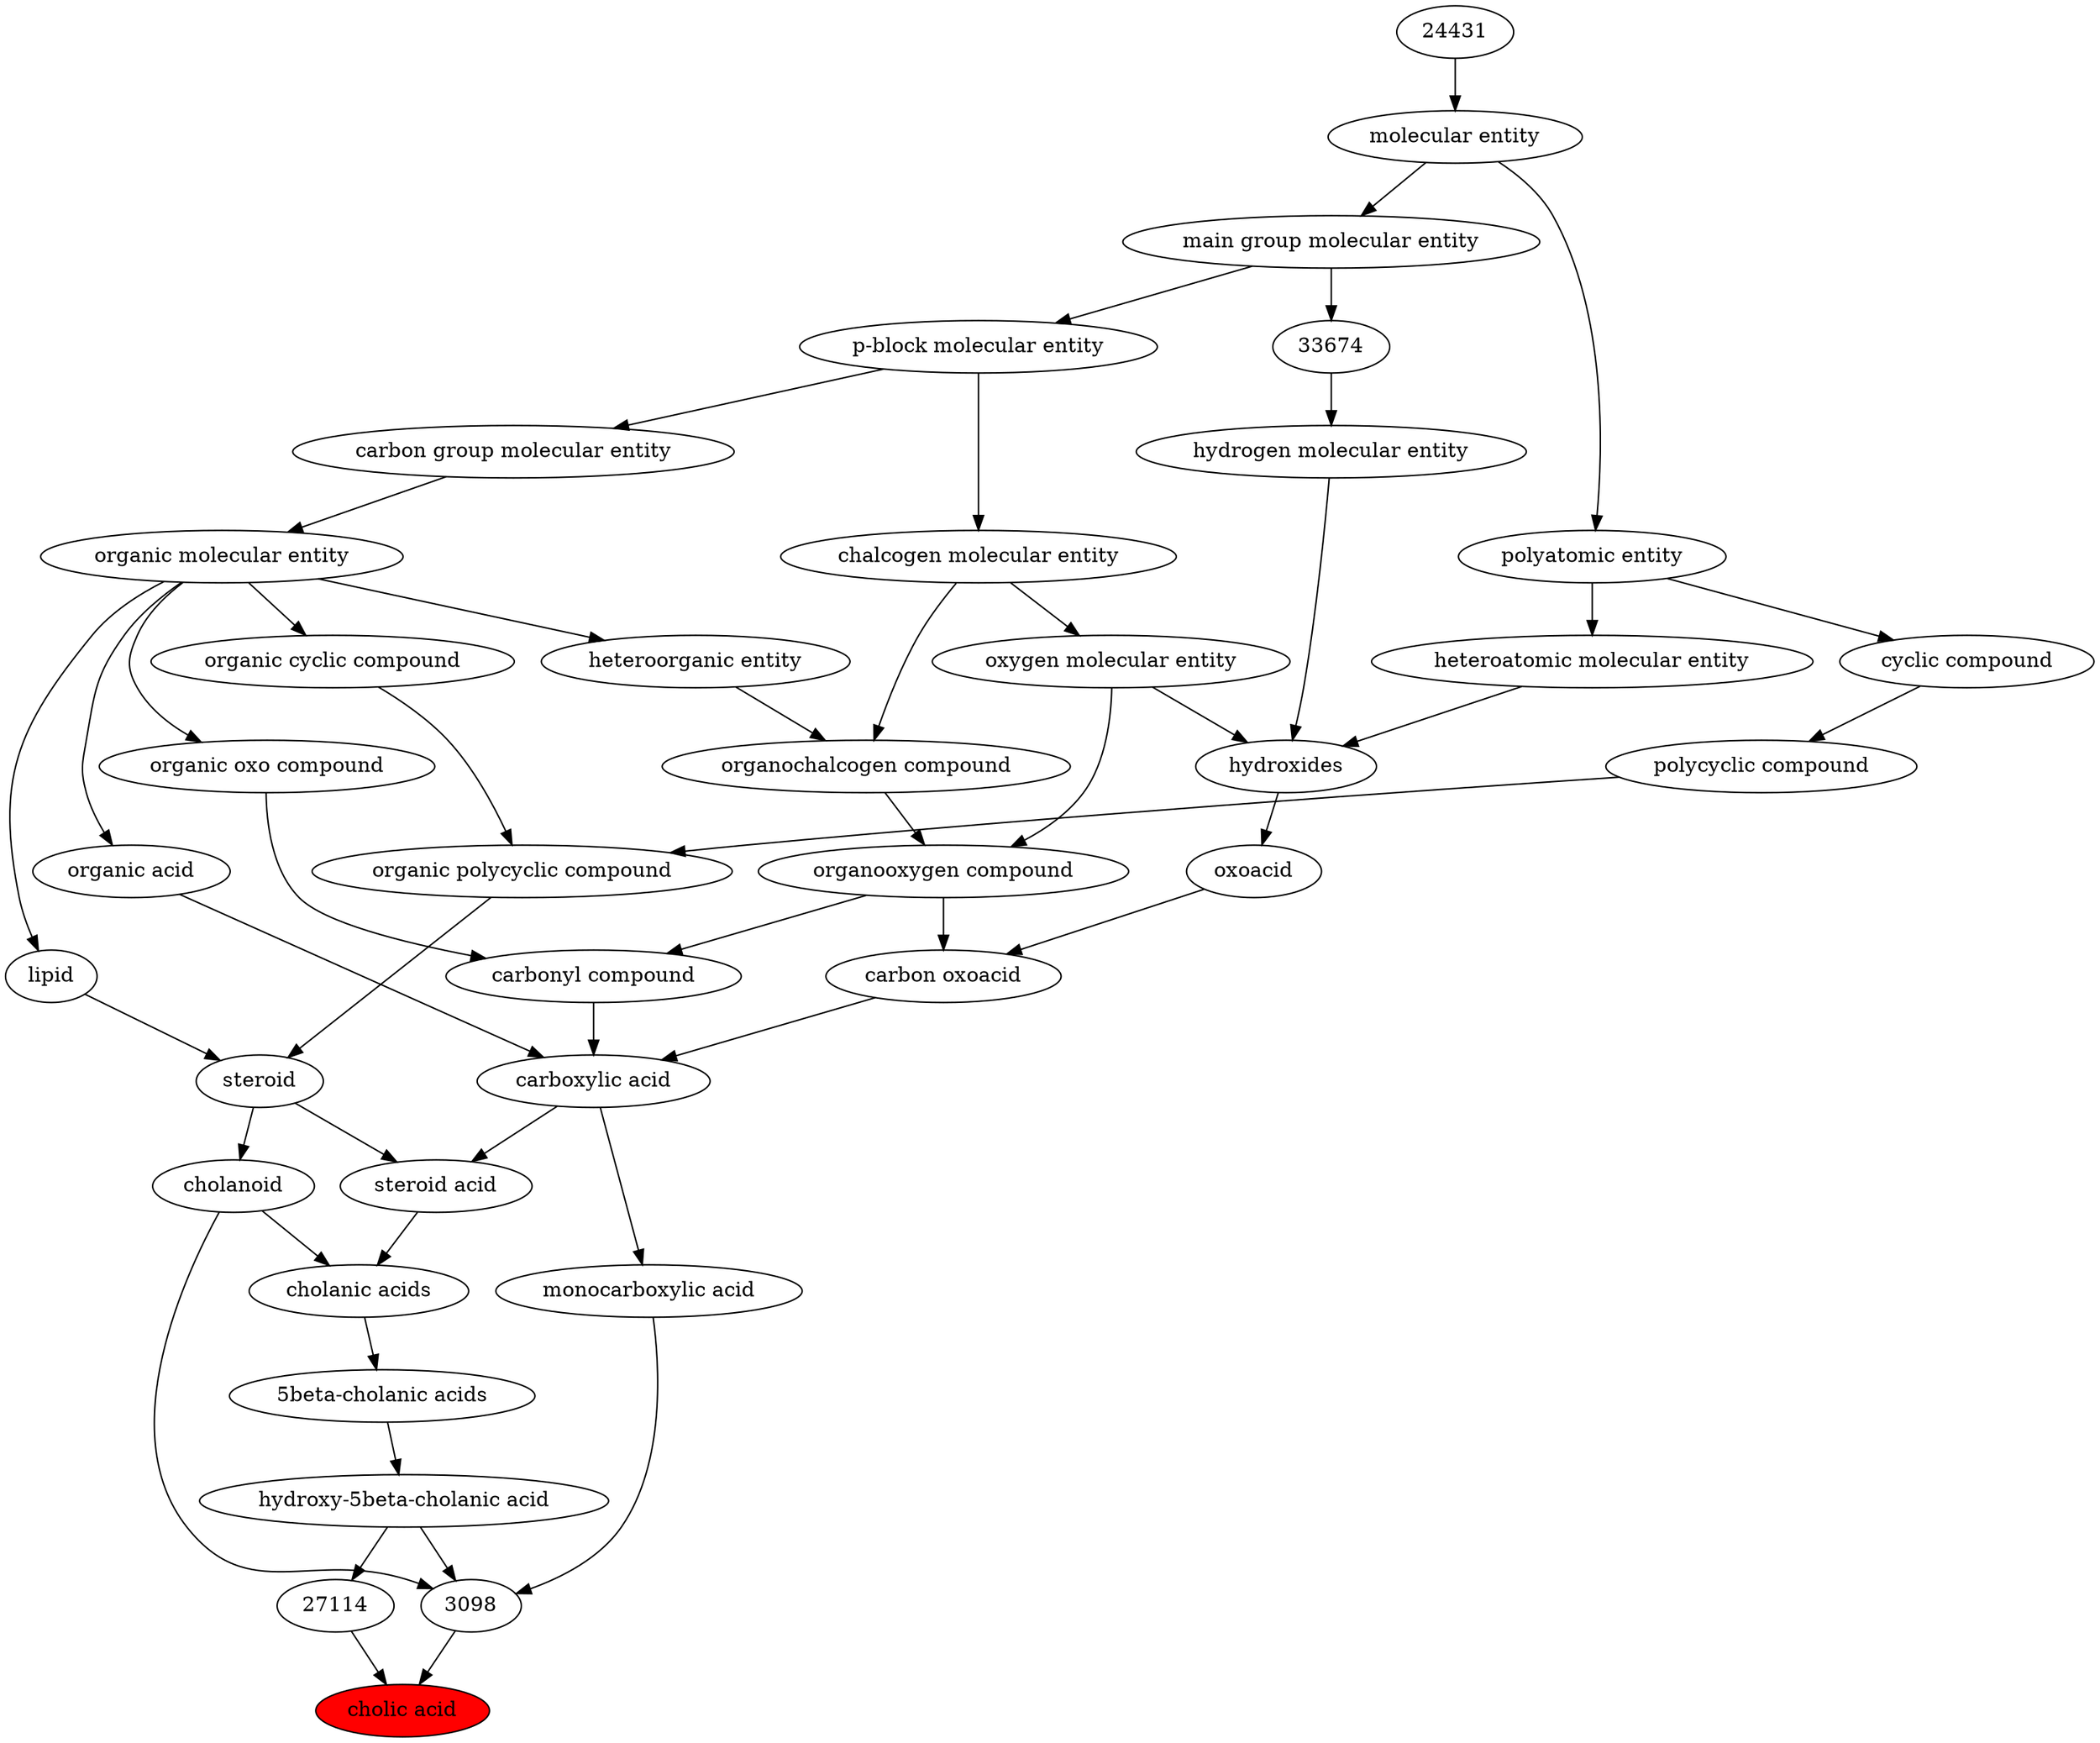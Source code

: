 digraph tree{ 
16359 [label="cholic acid" fillcolor=red style=filled]
3098 -> 16359
27114 -> 16359
3098 [label="3098"]
36078 -> 3098
24663 -> 3098
25384 -> 3098
27114 [label="27114"]
24663 -> 27114
36078 [label="cholanoid"]
35341 -> 36078
24663 [label="hydroxy-5beta-cholanic acid"]
36248 -> 24663
25384 [label="monocarboxylic acid"]
33575 -> 25384
35341 [label="steroid"]
51958 -> 35341
18059 -> 35341
36248 [label="5beta-cholanic acids"]
36278 -> 36248
33575 [label="carboxylic acid"]
36586 -> 33575
35605 -> 33575
64709 -> 33575
51958 [label="organic polycyclic compound"]
33832 -> 51958
33635 -> 51958
18059 [label="lipid"]
50860 -> 18059
36278 [label="cholanic acids"]
47891 -> 36278
36078 -> 36278
36586 [label="carbonyl compound"]
36587 -> 36586
36963 -> 36586
35605 [label="carbon oxoacid"]
24833 -> 35605
36963 -> 35605
64709 [label="organic acid"]
50860 -> 64709
33832 [label="organic cyclic compound"]
50860 -> 33832
33635 [label="polycyclic compound"]
33595 -> 33635
50860 [label="organic molecular entity"]
33582 -> 50860
47891 [label="steroid acid"]
35341 -> 47891
33575 -> 47891
36587 [label="organic oxo compound"]
50860 -> 36587
36963 [label="organooxygen compound"]
36962 -> 36963
25806 -> 36963
24833 [label="oxoacid"]
24651 -> 24833
33595 [label="cyclic compound"]
36357 -> 33595
33582 [label="carbon group molecular entity"]
33675 -> 33582
36962 [label="organochalcogen compound"]
33285 -> 36962
33304 -> 36962
25806 [label="oxygen molecular entity"]
33304 -> 25806
24651 [label="hydroxides"]
25806 -> 24651
33608 -> 24651
37577 -> 24651
36357 [label="polyatomic entity"]
23367 -> 36357
33675 [label="p-block molecular entity"]
33579 -> 33675
33285 [label="heteroorganic entity"]
50860 -> 33285
33304 [label="chalcogen molecular entity"]
33675 -> 33304
33608 [label="hydrogen molecular entity"]
33674 -> 33608
37577 [label="heteroatomic molecular entity"]
36357 -> 37577
23367 [label="molecular entity"]
24431 -> 23367
33579 [label="main group molecular entity"]
23367 -> 33579
33674 [label="33674"]
33579 -> 33674
24431 [label="24431"]
}